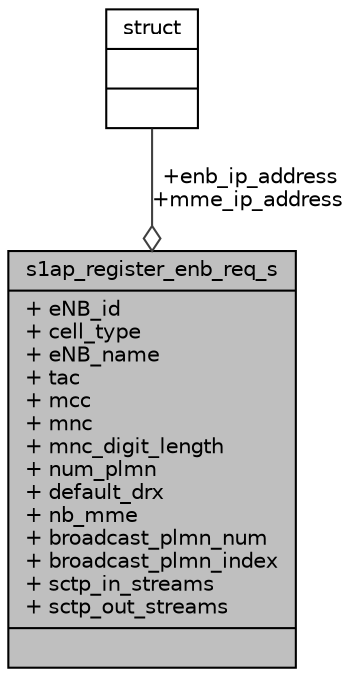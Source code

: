 digraph "s1ap_register_enb_req_s"
{
 // LATEX_PDF_SIZE
  edge [fontname="Helvetica",fontsize="10",labelfontname="Helvetica",labelfontsize="10"];
  node [fontname="Helvetica",fontsize="10",shape=record];
  Node1 [label="{s1ap_register_enb_req_s\n|+ eNB_id\l+ cell_type\l+ eNB_name\l+ tac\l+ mcc\l+ mnc\l+ mnc_digit_length\l+ num_plmn\l+ default_drx\l+ nb_mme\l+ broadcast_plmn_num\l+ broadcast_plmn_index\l+ sctp_in_streams\l+ sctp_out_streams\l|}",height=0.2,width=0.4,color="black", fillcolor="grey75", style="filled", fontcolor="black",tooltip=" "];
  Node2 -> Node1 [color="grey25",fontsize="10",style="solid",label=" +enb_ip_address\n+mme_ip_address" ,arrowhead="odiamond",fontname="Helvetica"];
  Node2 [label="{struct\n||}",height=0.2,width=0.4,color="black", fillcolor="white", style="filled",URL="$structstruct.html",tooltip="holds vehicle id and initial pointer to the head of the linked list in hastable"];
}

